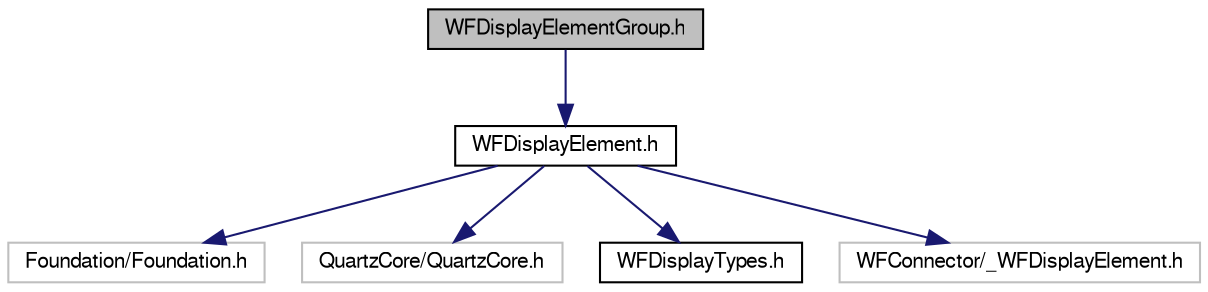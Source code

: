 digraph "WFDisplayElementGroup.h"
{
  edge [fontname="FreeSans",fontsize="10",labelfontname="FreeSans",labelfontsize="10"];
  node [fontname="FreeSans",fontsize="10",shape=record];
  Node1 [label="WFDisplayElementGroup.h",height=0.2,width=0.4,color="black", fillcolor="grey75", style="filled", fontcolor="black"];
  Node1 -> Node2 [color="midnightblue",fontsize="10",style="solid",fontname="FreeSans"];
  Node2 [label="WFDisplayElement.h",height=0.2,width=0.4,color="black", fillcolor="white", style="filled",URL="$_w_f_display_element_8h.html"];
  Node2 -> Node3 [color="midnightblue",fontsize="10",style="solid",fontname="FreeSans"];
  Node3 [label="Foundation/Foundation.h",height=0.2,width=0.4,color="grey75", fillcolor="white", style="filled"];
  Node2 -> Node4 [color="midnightblue",fontsize="10",style="solid",fontname="FreeSans"];
  Node4 [label="QuartzCore/QuartzCore.h",height=0.2,width=0.4,color="grey75", fillcolor="white", style="filled"];
  Node2 -> Node5 [color="midnightblue",fontsize="10",style="solid",fontname="FreeSans"];
  Node5 [label="WFDisplayTypes.h",height=0.2,width=0.4,color="black", fillcolor="white", style="filled",URL="$_w_f_display_types_8h.html"];
  Node2 -> Node6 [color="midnightblue",fontsize="10",style="solid",fontname="FreeSans"];
  Node6 [label="WFConnector/_WFDisplayElement.h",height=0.2,width=0.4,color="grey75", fillcolor="white", style="filled"];
}
